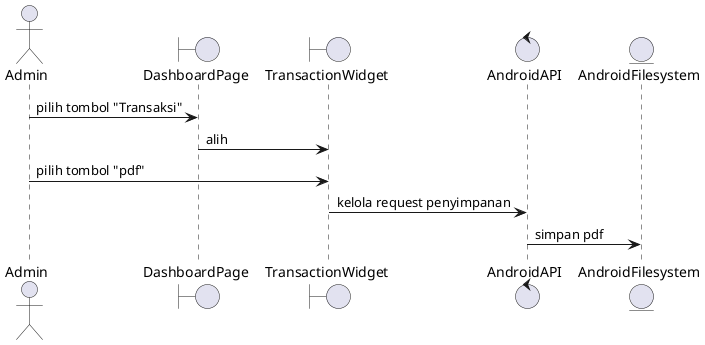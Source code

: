 @startuml
actor Admin
boundary DashboardPage
boundary TransactionWidget
control AndroidAPI
entity AndroidFilesystem

Admin -> DashboardPage: pilih tombol "Transaksi"
DashboardPage -> TransactionWidget: alih
Admin -> TransactionWidget: pilih tombol "pdf"
TransactionWidget -> AndroidAPI: kelola request penyimpanan
AndroidAPI -> AndroidFilesystem: simpan pdf

@enduml
